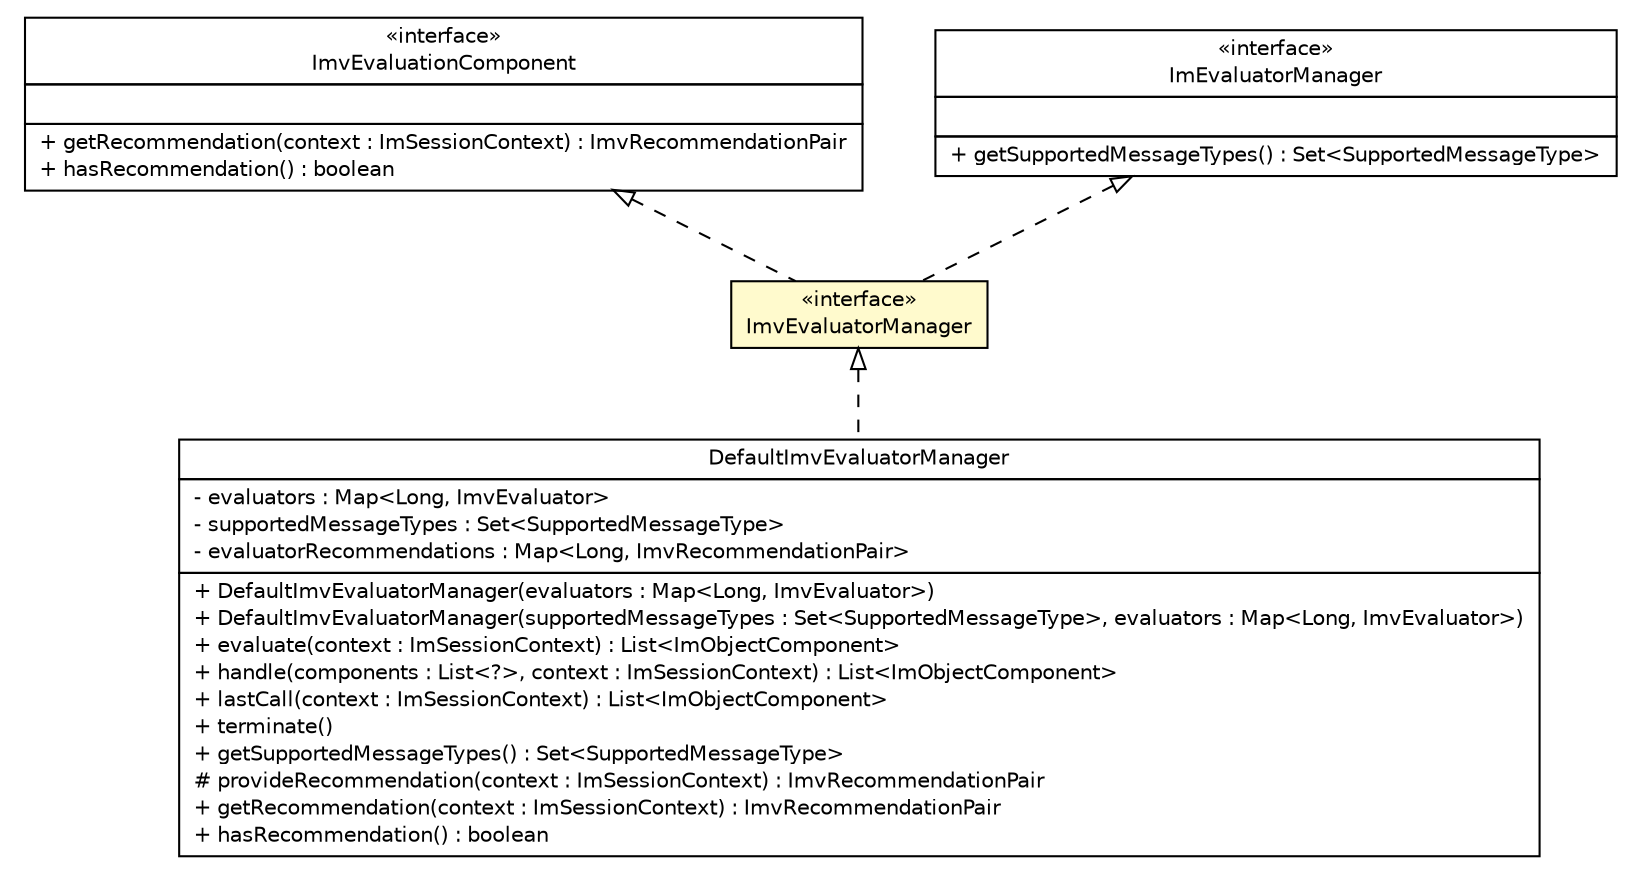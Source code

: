 #!/usr/local/bin/dot
#
# Class diagram 
# Generated by UMLGraph version R5_6 (http://www.umlgraph.org/)
#

digraph G {
	edge [fontname="Helvetica",fontsize=10,labelfontname="Helvetica",labelfontsize=10];
	node [fontname="Helvetica",fontsize=10,shape=plaintext];
	nodesep=0.25;
	ranksep=0.5;
	// de.hsbremen.tc.tnc.im.evaluate.ImvEvaluatorManager
	c5918 [label=<<table title="de.hsbremen.tc.tnc.im.evaluate.ImvEvaluatorManager" border="0" cellborder="1" cellspacing="0" cellpadding="2" port="p" bgcolor="lemonChiffon" href="./ImvEvaluatorManager.html">
		<tr><td><table border="0" cellspacing="0" cellpadding="1">
<tr><td align="center" balign="center"> &#171;interface&#187; </td></tr>
<tr><td align="center" balign="center"> ImvEvaluatorManager </td></tr>
		</table></td></tr>
		</table>>, URL="./ImvEvaluatorManager.html", fontname="Helvetica", fontcolor="black", fontsize=10.0];
	// de.hsbremen.tc.tnc.im.evaluate.ImvEvaluationComponent
	c5925 [label=<<table title="de.hsbremen.tc.tnc.im.evaluate.ImvEvaluationComponent" border="0" cellborder="1" cellspacing="0" cellpadding="2" port="p" href="./ImvEvaluationComponent.html">
		<tr><td><table border="0" cellspacing="0" cellpadding="1">
<tr><td align="center" balign="center"> &#171;interface&#187; </td></tr>
<tr><td align="center" balign="center"> ImvEvaluationComponent </td></tr>
		</table></td></tr>
		<tr><td><table border="0" cellspacing="0" cellpadding="1">
<tr><td align="left" balign="left">  </td></tr>
		</table></td></tr>
		<tr><td><table border="0" cellspacing="0" cellpadding="1">
<tr><td align="left" balign="left"> + getRecommendation(context : ImSessionContext) : ImvRecommendationPair </td></tr>
<tr><td align="left" balign="left"> + hasRecommendation() : boolean </td></tr>
		</table></td></tr>
		</table>>, URL="./ImvEvaluationComponent.html", fontname="Helvetica", fontcolor="black", fontsize=10.0];
	// de.hsbremen.tc.tnc.im.evaluate.ImEvaluatorManager
	c5927 [label=<<table title="de.hsbremen.tc.tnc.im.evaluate.ImEvaluatorManager" border="0" cellborder="1" cellspacing="0" cellpadding="2" port="p" href="./ImEvaluatorManager.html">
		<tr><td><table border="0" cellspacing="0" cellpadding="1">
<tr><td align="center" balign="center"> &#171;interface&#187; </td></tr>
<tr><td align="center" balign="center"> ImEvaluatorManager </td></tr>
		</table></td></tr>
		<tr><td><table border="0" cellspacing="0" cellpadding="1">
<tr><td align="left" balign="left">  </td></tr>
		</table></td></tr>
		<tr><td><table border="0" cellspacing="0" cellpadding="1">
<tr><td align="left" balign="left"> + getSupportedMessageTypes() : Set&lt;SupportedMessageType&gt; </td></tr>
		</table></td></tr>
		</table>>, URL="./ImEvaluatorManager.html", fontname="Helvetica", fontcolor="black", fontsize=10.0];
	// de.hsbremen.tc.tnc.im.evaluate.simple.DefaultImvEvaluatorManager
	c5934 [label=<<table title="de.hsbremen.tc.tnc.im.evaluate.simple.DefaultImvEvaluatorManager" border="0" cellborder="1" cellspacing="0" cellpadding="2" port="p" href="./simple/DefaultImvEvaluatorManager.html">
		<tr><td><table border="0" cellspacing="0" cellpadding="1">
<tr><td align="center" balign="center"> DefaultImvEvaluatorManager </td></tr>
		</table></td></tr>
		<tr><td><table border="0" cellspacing="0" cellpadding="1">
<tr><td align="left" balign="left"> - evaluators : Map&lt;Long, ImvEvaluator&gt; </td></tr>
<tr><td align="left" balign="left"> - supportedMessageTypes : Set&lt;SupportedMessageType&gt; </td></tr>
<tr><td align="left" balign="left"> - evaluatorRecommendations : Map&lt;Long, ImvRecommendationPair&gt; </td></tr>
		</table></td></tr>
		<tr><td><table border="0" cellspacing="0" cellpadding="1">
<tr><td align="left" balign="left"> + DefaultImvEvaluatorManager(evaluators : Map&lt;Long, ImvEvaluator&gt;) </td></tr>
<tr><td align="left" balign="left"> + DefaultImvEvaluatorManager(supportedMessageTypes : Set&lt;SupportedMessageType&gt;, evaluators : Map&lt;Long, ImvEvaluator&gt;) </td></tr>
<tr><td align="left" balign="left"> + evaluate(context : ImSessionContext) : List&lt;ImObjectComponent&gt; </td></tr>
<tr><td align="left" balign="left"> + handle(components : List&lt;?&gt;, context : ImSessionContext) : List&lt;ImObjectComponent&gt; </td></tr>
<tr><td align="left" balign="left"> + lastCall(context : ImSessionContext) : List&lt;ImObjectComponent&gt; </td></tr>
<tr><td align="left" balign="left"> + terminate() </td></tr>
<tr><td align="left" balign="left"> + getSupportedMessageTypes() : Set&lt;SupportedMessageType&gt; </td></tr>
<tr><td align="left" balign="left"> # provideRecommendation(context : ImSessionContext) : ImvRecommendationPair </td></tr>
<tr><td align="left" balign="left"> + getRecommendation(context : ImSessionContext) : ImvRecommendationPair </td></tr>
<tr><td align="left" balign="left"> + hasRecommendation() : boolean </td></tr>
		</table></td></tr>
		</table>>, URL="./simple/DefaultImvEvaluatorManager.html", fontname="Helvetica", fontcolor="black", fontsize=10.0];
	//de.hsbremen.tc.tnc.im.evaluate.ImvEvaluatorManager implements de.hsbremen.tc.tnc.im.evaluate.ImEvaluatorManager
	c5927:p -> c5918:p [dir=back,arrowtail=empty,style=dashed];
	//de.hsbremen.tc.tnc.im.evaluate.ImvEvaluatorManager implements de.hsbremen.tc.tnc.im.evaluate.ImvEvaluationComponent
	c5925:p -> c5918:p [dir=back,arrowtail=empty,style=dashed];
	//de.hsbremen.tc.tnc.im.evaluate.simple.DefaultImvEvaluatorManager implements de.hsbremen.tc.tnc.im.evaluate.ImvEvaluatorManager
	c5918:p -> c5934:p [dir=back,arrowtail=empty,style=dashed];
}

